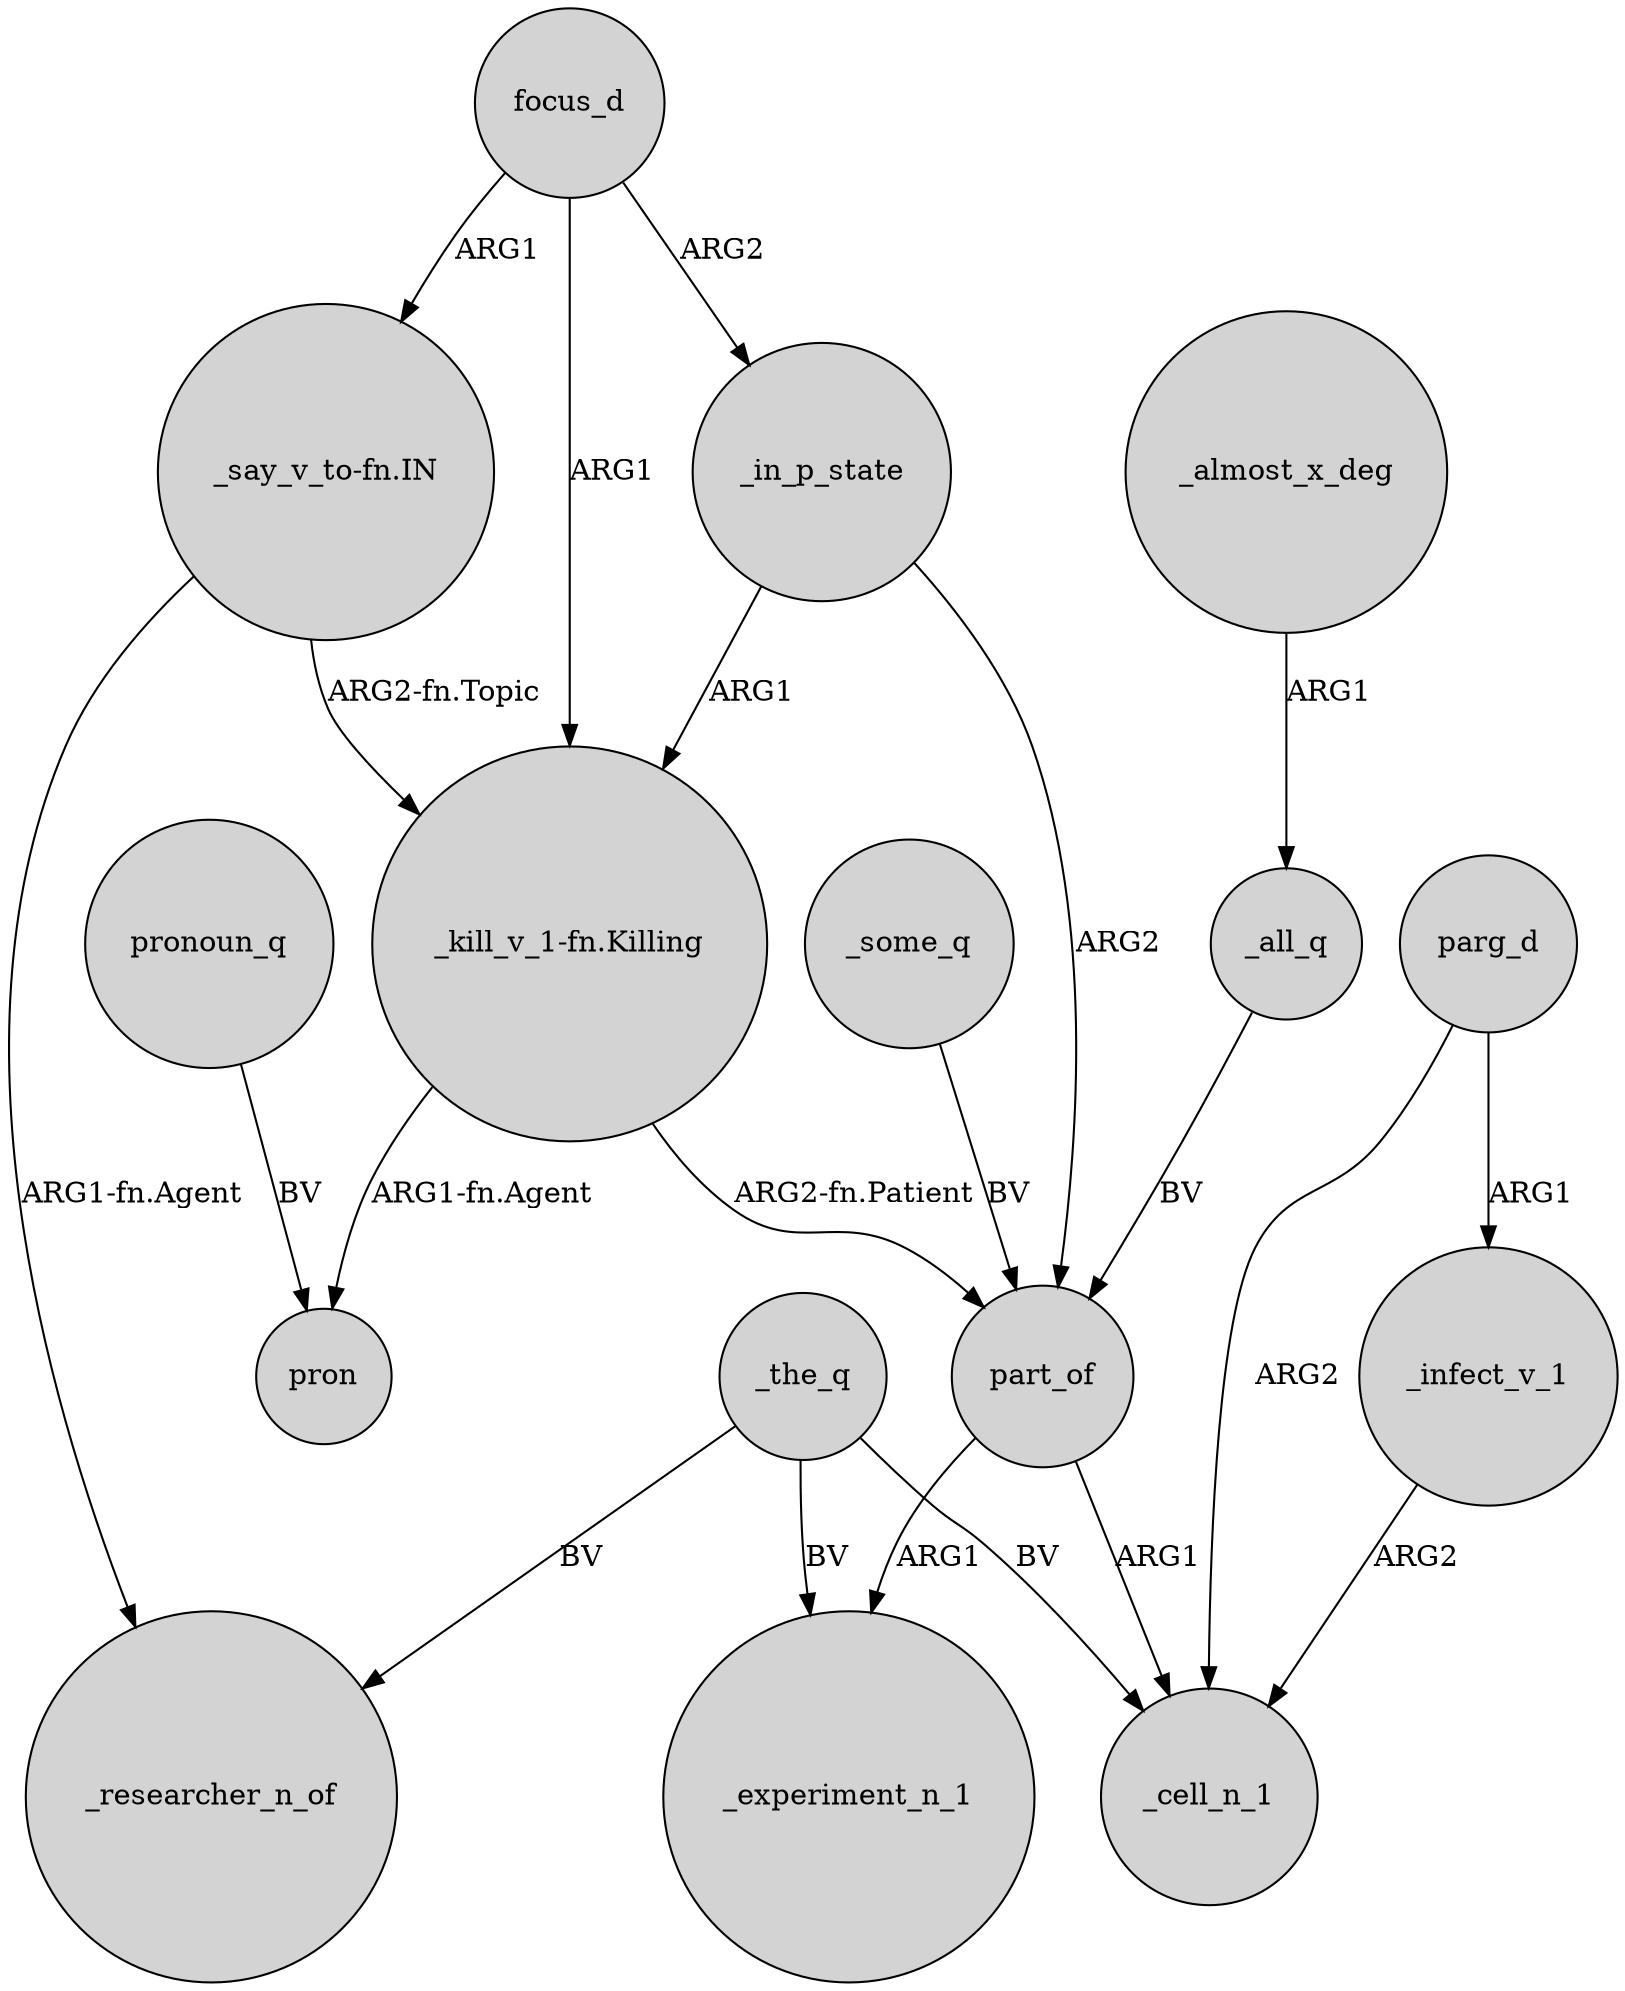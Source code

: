 digraph {
	node [shape=circle style=filled]
	part_of -> _experiment_n_1 [label=ARG1]
	_almost_x_deg -> _all_q [label=ARG1]
	"_kill_v_1-fn.Killing" -> pron [label="ARG1-fn.Agent"]
	_all_q -> part_of [label=BV]
	_the_q -> _researcher_n_of [label=BV]
	_infect_v_1 -> _cell_n_1 [label=ARG2]
	focus_d -> _in_p_state [label=ARG2]
	part_of -> _cell_n_1 [label=ARG1]
	focus_d -> "_kill_v_1-fn.Killing" [label=ARG1]
	"_say_v_to-fn.IN" -> _researcher_n_of [label="ARG1-fn.Agent"]
	_some_q -> part_of [label=BV]
	pronoun_q -> pron [label=BV]
	_the_q -> _experiment_n_1 [label=BV]
	"_kill_v_1-fn.Killing" -> part_of [label="ARG2-fn.Patient"]
	_the_q -> _cell_n_1 [label=BV]
	parg_d -> _infect_v_1 [label=ARG1]
	_in_p_state -> part_of [label=ARG2]
	_in_p_state -> "_kill_v_1-fn.Killing" [label=ARG1]
	parg_d -> _cell_n_1 [label=ARG2]
	"_say_v_to-fn.IN" -> "_kill_v_1-fn.Killing" [label="ARG2-fn.Topic"]
	focus_d -> "_say_v_to-fn.IN" [label=ARG1]
}
